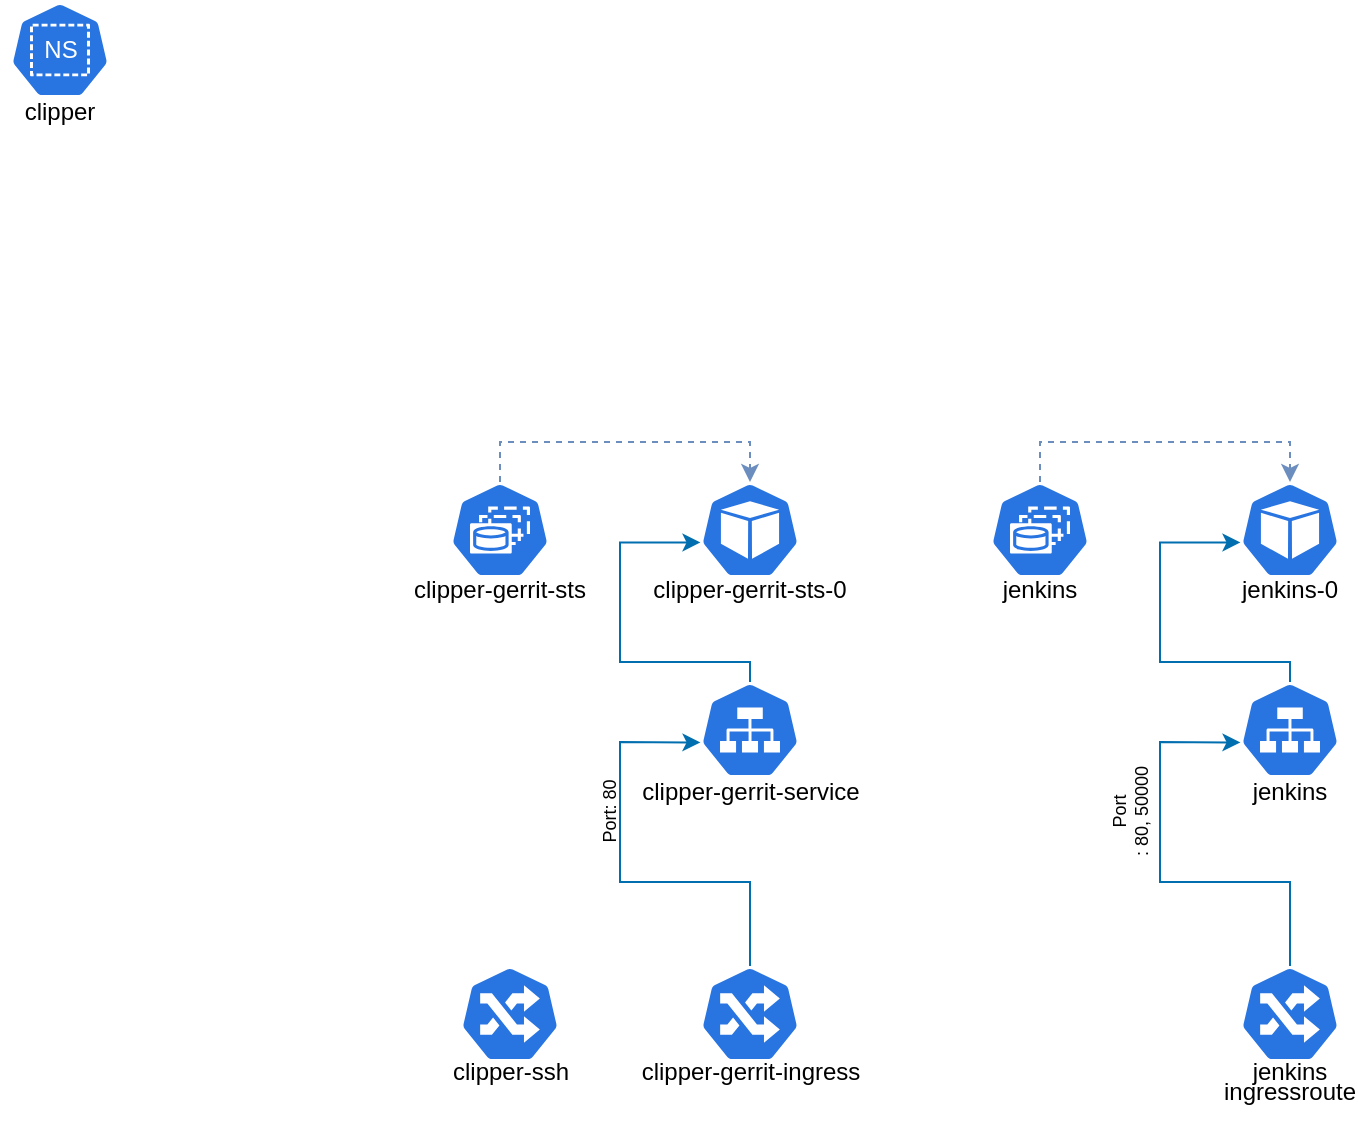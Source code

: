 <mxfile version="17.4.6" type="github">
  <diagram id="Ht1M8jgEwFfnCIfOTk4-" name="Page-1">
    <mxGraphModel dx="2062" dy="1122" grid="1" gridSize="10" guides="1" tooltips="1" connect="1" arrows="1" fold="1" page="1" pageScale="1" pageWidth="1169" pageHeight="827" math="0" shadow="0">
      <root>
        <mxCell id="0" />
        <mxCell id="1" parent="0" />
        <mxCell id="Z6v5LxoLlZtQmqDHIeDU-10" value="" style="group" vertex="1" connectable="0" parent="1">
          <mxGeometry x="50" y="50" width="60" height="70" as="geometry" />
        </mxCell>
        <mxCell id="Z6v5LxoLlZtQmqDHIeDU-4" value="&lt;font color=&quot;#ffffff&quot;&gt;NS&lt;/font&gt;" style="sketch=0;html=1;dashed=0;whitespace=wrap;fillColor=#2875E2;strokeColor=#ffffff;points=[[0.005,0.63,0],[0.1,0.2,0],[0.9,0.2,0],[0.5,0,0],[0.995,0.63,0],[0.72,0.99,0],[0.5,1,0],[0.28,0.99,0]];shape=mxgraph.kubernetes.icon;prIcon=ns" vertex="1" parent="Z6v5LxoLlZtQmqDHIeDU-10">
          <mxGeometry x="5" width="50" height="48" as="geometry" />
        </mxCell>
        <mxCell id="Z6v5LxoLlZtQmqDHIeDU-9" value="clipper" style="text;html=1;strokeColor=none;fillColor=none;align=center;verticalAlign=middle;whiteSpace=wrap;rounded=0;" vertex="1" parent="Z6v5LxoLlZtQmqDHIeDU-10">
          <mxGeometry y="40" width="60" height="30" as="geometry" />
        </mxCell>
        <mxCell id="Z6v5LxoLlZtQmqDHIeDU-30" value="" style="group" vertex="1" connectable="0" parent="1">
          <mxGeometry x="270" y="290" width="115" height="69" as="geometry" />
        </mxCell>
        <mxCell id="Z6v5LxoLlZtQmqDHIeDU-27" value="" style="sketch=0;html=1;dashed=0;whitespace=wrap;fillColor=#2875E2;strokeColor=#ffffff;points=[[0.005,0.63,0],[0.1,0.2,0],[0.9,0.2,0],[0.5,0,0],[0.995,0.63,0],[0.72,0.99,0],[0.5,1,0],[0.28,0.99,0]];shape=mxgraph.kubernetes.icon;prIcon=sts;fontColor=#000000;" vertex="1" parent="Z6v5LxoLlZtQmqDHIeDU-30">
          <mxGeometry x="5" width="50" height="48" as="geometry" />
        </mxCell>
        <mxCell id="Z6v5LxoLlZtQmqDHIeDU-28" value="clipper-gerrit-sts" style="text;html=1;strokeColor=none;fillColor=none;align=center;verticalAlign=middle;whiteSpace=wrap;rounded=0;fontColor=#000000;" vertex="1" parent="Z6v5LxoLlZtQmqDHIeDU-30">
          <mxGeometry x="-15" y="39" width="90" height="30" as="geometry" />
        </mxCell>
        <mxCell id="Z6v5LxoLlZtQmqDHIeDU-32" style="edgeStyle=orthogonalEdgeStyle;rounded=0;orthogonalLoop=1;jettySize=auto;html=1;exitX=0.5;exitY=0;exitDx=0;exitDy=0;exitPerimeter=0;fontColor=#000000;entryX=0.5;entryY=0;entryDx=0;entryDy=0;entryPerimeter=0;strokeWidth=1;fillColor=#dae8fc;strokeColor=#6c8ebf;dashed=1;" edge="1" parent="1" source="Z6v5LxoLlZtQmqDHIeDU-27" target="Z6v5LxoLlZtQmqDHIeDU-24">
          <mxGeometry relative="1" as="geometry" />
        </mxCell>
        <mxCell id="Z6v5LxoLlZtQmqDHIeDU-44" value="clipper-gerrit-service" style="text;html=1;strokeColor=none;fillColor=none;align=center;verticalAlign=middle;whiteSpace=wrap;rounded=0;fontColor=#000000;" vertex="1" parent="1">
          <mxGeometry x="362.5" y="430" width="125" height="30" as="geometry" />
        </mxCell>
        <mxCell id="Z6v5LxoLlZtQmqDHIeDU-45" value="" style="sketch=0;html=1;dashed=0;whitespace=wrap;fillColor=#2875E2;strokeColor=#ffffff;points=[[0.005,0.63,0],[0.1,0.2,0],[0.9,0.2,0],[0.5,0,0],[0.995,0.63,0],[0.72,0.99,0],[0.5,1,0],[0.28,0.99,0]];shape=mxgraph.kubernetes.icon;prIcon=ing;fontColor=#000000;" vertex="1" parent="1">
          <mxGeometry x="400" y="532" width="50" height="48" as="geometry" />
        </mxCell>
        <mxCell id="Z6v5LxoLlZtQmqDHIeDU-50" style="edgeStyle=orthogonalEdgeStyle;rounded=0;orthogonalLoop=1;jettySize=auto;html=1;exitX=0.5;exitY=0;exitDx=0;exitDy=0;exitPerimeter=0;entryX=0.005;entryY=0.63;entryDx=0;entryDy=0;entryPerimeter=0;fontColor=#000000;strokeWidth=1;fillColor=#1ba1e2;strokeColor=#006EAF;" edge="1" parent="1" source="Z6v5LxoLlZtQmqDHIeDU-46" target="Z6v5LxoLlZtQmqDHIeDU-24">
          <mxGeometry relative="1" as="geometry">
            <Array as="points">
              <mxPoint x="425" y="380" />
              <mxPoint x="360" y="380" />
              <mxPoint x="360" y="320" />
            </Array>
          </mxGeometry>
        </mxCell>
        <mxCell id="Z6v5LxoLlZtQmqDHIeDU-46" value="" style="sketch=0;html=1;dashed=0;whitespace=wrap;fillColor=#2875E2;strokeColor=#ffffff;points=[[0.005,0.63,0],[0.1,0.2,0],[0.9,0.2,0],[0.5,0,0],[0.995,0.63,0],[0.72,0.99,0],[0.5,1,0],[0.28,0.99,0]];shape=mxgraph.kubernetes.icon;prIcon=svc;fontColor=#000000;" vertex="1" parent="1">
          <mxGeometry x="400" y="390" width="50" height="48" as="geometry" />
        </mxCell>
        <mxCell id="Z6v5LxoLlZtQmqDHIeDU-24" value="" style="sketch=0;html=1;dashed=0;whitespace=wrap;fillColor=#2875E2;strokeColor=#ffffff;points=[[0.005,0.63,0],[0.1,0.2,0],[0.9,0.2,0],[0.5,0,0],[0.995,0.63,0],[0.72,0.99,0],[0.5,1,0],[0.28,0.99,0]];shape=mxgraph.kubernetes.icon;prIcon=pod;fontColor=#000000;" vertex="1" parent="1">
          <mxGeometry x="400" y="290" width="50" height="48" as="geometry" />
        </mxCell>
        <mxCell id="Z6v5LxoLlZtQmqDHIeDU-25" value="clipper-gerrit-sts-0" style="text;html=1;strokeColor=none;fillColor=none;align=center;verticalAlign=middle;whiteSpace=wrap;rounded=0;fontColor=#000000;" vertex="1" parent="1">
          <mxGeometry x="371.25" y="329" width="107.5" height="30" as="geometry" />
        </mxCell>
        <mxCell id="Z6v5LxoLlZtQmqDHIeDU-48" value="clipper-gerrit-ingress" style="text;html=1;strokeColor=none;fillColor=none;align=center;verticalAlign=middle;whiteSpace=wrap;rounded=0;fontColor=#000000;" vertex="1" parent="1">
          <mxGeometry x="367.5" y="570" width="115" height="30" as="geometry" />
        </mxCell>
        <mxCell id="Z6v5LxoLlZtQmqDHIeDU-49" value="" style="endArrow=classic;html=1;rounded=0;fontColor=#000000;strokeWidth=1;exitX=0.5;exitY=0;exitDx=0;exitDy=0;exitPerimeter=0;entryX=0.005;entryY=0.63;entryDx=0;entryDy=0;entryPerimeter=0;fillColor=#1ba1e2;strokeColor=#006EAF;" edge="1" parent="1" source="Z6v5LxoLlZtQmqDHIeDU-45" target="Z6v5LxoLlZtQmqDHIeDU-46">
          <mxGeometry width="50" height="50" relative="1" as="geometry">
            <mxPoint x="490" y="570" as="sourcePoint" />
            <mxPoint x="540" y="520" as="targetPoint" />
            <Array as="points">
              <mxPoint x="425" y="490" />
              <mxPoint x="360" y="490" />
              <mxPoint x="360" y="420" />
            </Array>
          </mxGeometry>
        </mxCell>
        <mxCell id="Z6v5LxoLlZtQmqDHIeDU-51" value="" style="group" vertex="1" connectable="0" parent="1">
          <mxGeometry x="540" y="290" width="115" height="69" as="geometry" />
        </mxCell>
        <mxCell id="Z6v5LxoLlZtQmqDHIeDU-52" value="" style="sketch=0;html=1;dashed=0;whitespace=wrap;fillColor=#2875E2;strokeColor=#ffffff;points=[[0.005,0.63,0],[0.1,0.2,0],[0.9,0.2,0],[0.5,0,0],[0.995,0.63,0],[0.72,0.99,0],[0.5,1,0],[0.28,0.99,0]];shape=mxgraph.kubernetes.icon;prIcon=sts;fontColor=#000000;" vertex="1" parent="Z6v5LxoLlZtQmqDHIeDU-51">
          <mxGeometry x="5" width="50" height="48" as="geometry" />
        </mxCell>
        <mxCell id="Z6v5LxoLlZtQmqDHIeDU-53" value="jenkins" style="text;html=1;strokeColor=none;fillColor=none;align=center;verticalAlign=middle;whiteSpace=wrap;rounded=0;fontColor=#000000;" vertex="1" parent="Z6v5LxoLlZtQmqDHIeDU-51">
          <mxGeometry y="39" width="60" height="30" as="geometry" />
        </mxCell>
        <mxCell id="Z6v5LxoLlZtQmqDHIeDU-54" style="edgeStyle=orthogonalEdgeStyle;rounded=0;orthogonalLoop=1;jettySize=auto;html=1;exitX=0.5;exitY=0;exitDx=0;exitDy=0;exitPerimeter=0;fontColor=#000000;entryX=0.5;entryY=0;entryDx=0;entryDy=0;entryPerimeter=0;strokeWidth=1;fillColor=#dae8fc;strokeColor=#6c8ebf;dashed=1;" edge="1" parent="1" source="Z6v5LxoLlZtQmqDHIeDU-52" target="Z6v5LxoLlZtQmqDHIeDU-59">
          <mxGeometry relative="1" as="geometry" />
        </mxCell>
        <mxCell id="Z6v5LxoLlZtQmqDHIeDU-55" value="jenkins" style="text;html=1;strokeColor=none;fillColor=none;align=center;verticalAlign=middle;whiteSpace=wrap;rounded=0;fontColor=#000000;" vertex="1" parent="1">
          <mxGeometry x="665" y="430" width="60" height="30" as="geometry" />
        </mxCell>
        <mxCell id="Z6v5LxoLlZtQmqDHIeDU-56" value="" style="sketch=0;html=1;dashed=0;whitespace=wrap;fillColor=#2875E2;strokeColor=#ffffff;points=[[0.005,0.63,0],[0.1,0.2,0],[0.9,0.2,0],[0.5,0,0],[0.995,0.63,0],[0.72,0.99,0],[0.5,1,0],[0.28,0.99,0]];shape=mxgraph.kubernetes.icon;prIcon=ing;fontColor=#000000;" vertex="1" parent="1">
          <mxGeometry x="670" y="532" width="50" height="48" as="geometry" />
        </mxCell>
        <mxCell id="Z6v5LxoLlZtQmqDHIeDU-57" style="edgeStyle=orthogonalEdgeStyle;rounded=0;orthogonalLoop=1;jettySize=auto;html=1;exitX=0.5;exitY=0;exitDx=0;exitDy=0;exitPerimeter=0;entryX=0.005;entryY=0.63;entryDx=0;entryDy=0;entryPerimeter=0;fontColor=#000000;strokeWidth=1;fillColor=#1ba1e2;strokeColor=#006EAF;" edge="1" parent="1" source="Z6v5LxoLlZtQmqDHIeDU-58" target="Z6v5LxoLlZtQmqDHIeDU-59">
          <mxGeometry relative="1" as="geometry">
            <Array as="points">
              <mxPoint x="695" y="380" />
              <mxPoint x="630" y="380" />
              <mxPoint x="630" y="320" />
            </Array>
          </mxGeometry>
        </mxCell>
        <mxCell id="Z6v5LxoLlZtQmqDHIeDU-58" value="" style="sketch=0;html=1;dashed=0;whitespace=wrap;fillColor=#2875E2;strokeColor=#ffffff;points=[[0.005,0.63,0],[0.1,0.2,0],[0.9,0.2,0],[0.5,0,0],[0.995,0.63,0],[0.72,0.99,0],[0.5,1,0],[0.28,0.99,0]];shape=mxgraph.kubernetes.icon;prIcon=svc;fontColor=#000000;" vertex="1" parent="1">
          <mxGeometry x="670" y="390" width="50" height="48" as="geometry" />
        </mxCell>
        <mxCell id="Z6v5LxoLlZtQmqDHIeDU-59" value="" style="sketch=0;html=1;dashed=0;whitespace=wrap;fillColor=#2875E2;strokeColor=#ffffff;points=[[0.005,0.63,0],[0.1,0.2,0],[0.9,0.2,0],[0.5,0,0],[0.995,0.63,0],[0.72,0.99,0],[0.5,1,0],[0.28,0.99,0]];shape=mxgraph.kubernetes.icon;prIcon=pod;fontColor=#000000;" vertex="1" parent="1">
          <mxGeometry x="670" y="290" width="50" height="48" as="geometry" />
        </mxCell>
        <mxCell id="Z6v5LxoLlZtQmqDHIeDU-60" value="jenkins-0" style="text;html=1;strokeColor=none;fillColor=none;align=center;verticalAlign=middle;whiteSpace=wrap;rounded=0;fontColor=#000000;" vertex="1" parent="1">
          <mxGeometry x="665" y="329" width="60" height="30" as="geometry" />
        </mxCell>
        <mxCell id="Z6v5LxoLlZtQmqDHIeDU-61" value="jenkins" style="text;html=1;strokeColor=none;fillColor=none;align=center;verticalAlign=middle;whiteSpace=wrap;rounded=0;fontColor=#000000;" vertex="1" parent="1">
          <mxGeometry x="665" y="570" width="60" height="30" as="geometry" />
        </mxCell>
        <mxCell id="Z6v5LxoLlZtQmqDHIeDU-62" value="" style="endArrow=classic;html=1;rounded=0;fontColor=#000000;strokeWidth=1;exitX=0.5;exitY=0;exitDx=0;exitDy=0;exitPerimeter=0;entryX=0.005;entryY=0.63;entryDx=0;entryDy=0;entryPerimeter=0;fillColor=#1ba1e2;strokeColor=#006EAF;" edge="1" parent="1" source="Z6v5LxoLlZtQmqDHIeDU-56" target="Z6v5LxoLlZtQmqDHIeDU-58">
          <mxGeometry width="50" height="50" relative="1" as="geometry">
            <mxPoint x="760" y="570" as="sourcePoint" />
            <mxPoint x="810" y="520" as="targetPoint" />
            <Array as="points">
              <mxPoint x="695" y="490" />
              <mxPoint x="630" y="490" />
              <mxPoint x="630" y="420" />
            </Array>
          </mxGeometry>
        </mxCell>
        <mxCell id="Z6v5LxoLlZtQmqDHIeDU-64" value="Port: 80" style="text;html=1;align=center;verticalAlign=middle;resizable=0;points=[];autosize=1;strokeColor=none;fillColor=none;fontColor=#000000;rotation=270;fontSize=9;" vertex="1" parent="1">
          <mxGeometry x="330" y="445" width="50" height="20" as="geometry" />
        </mxCell>
        <mxCell id="Z6v5LxoLlZtQmqDHIeDU-68" value="Port&lt;br&gt;: 80, 50000" style="text;html=1;align=center;verticalAlign=middle;resizable=0;points=[];autosize=1;strokeColor=none;fillColor=none;fontColor=#000000;rotation=270;fontSize=9;" vertex="1" parent="1">
          <mxGeometry x="585" y="440" width="60" height="30" as="geometry" />
        </mxCell>
        <mxCell id="Z6v5LxoLlZtQmqDHIeDU-72" value="ingressroute" style="text;html=1;strokeColor=none;fillColor=none;align=center;verticalAlign=middle;whiteSpace=wrap;rounded=0;dashed=1;fontSize=12;fontColor=#000000;" vertex="1" parent="1">
          <mxGeometry x="665" y="580" width="60" height="30" as="geometry" />
        </mxCell>
        <mxCell id="Z6v5LxoLlZtQmqDHIeDU-77" value="" style="sketch=0;html=1;dashed=0;whitespace=wrap;fillColor=#2875E2;strokeColor=#ffffff;points=[[0.005,0.63,0],[0.1,0.2,0],[0.9,0.2,0],[0.5,0,0],[0.995,0.63,0],[0.72,0.99,0],[0.5,1,0],[0.28,0.99,0]];shape=mxgraph.kubernetes.icon;prIcon=ing;fontColor=#000000;" vertex="1" parent="1">
          <mxGeometry x="280" y="532" width="50" height="48" as="geometry" />
        </mxCell>
        <mxCell id="Z6v5LxoLlZtQmqDHIeDU-78" value="clipper-ssh" style="text;html=1;strokeColor=none;fillColor=none;align=center;verticalAlign=middle;whiteSpace=wrap;rounded=0;fontColor=#000000;" vertex="1" parent="1">
          <mxGeometry x="247.5" y="570" width="115" height="30" as="geometry" />
        </mxCell>
      </root>
    </mxGraphModel>
  </diagram>
</mxfile>
